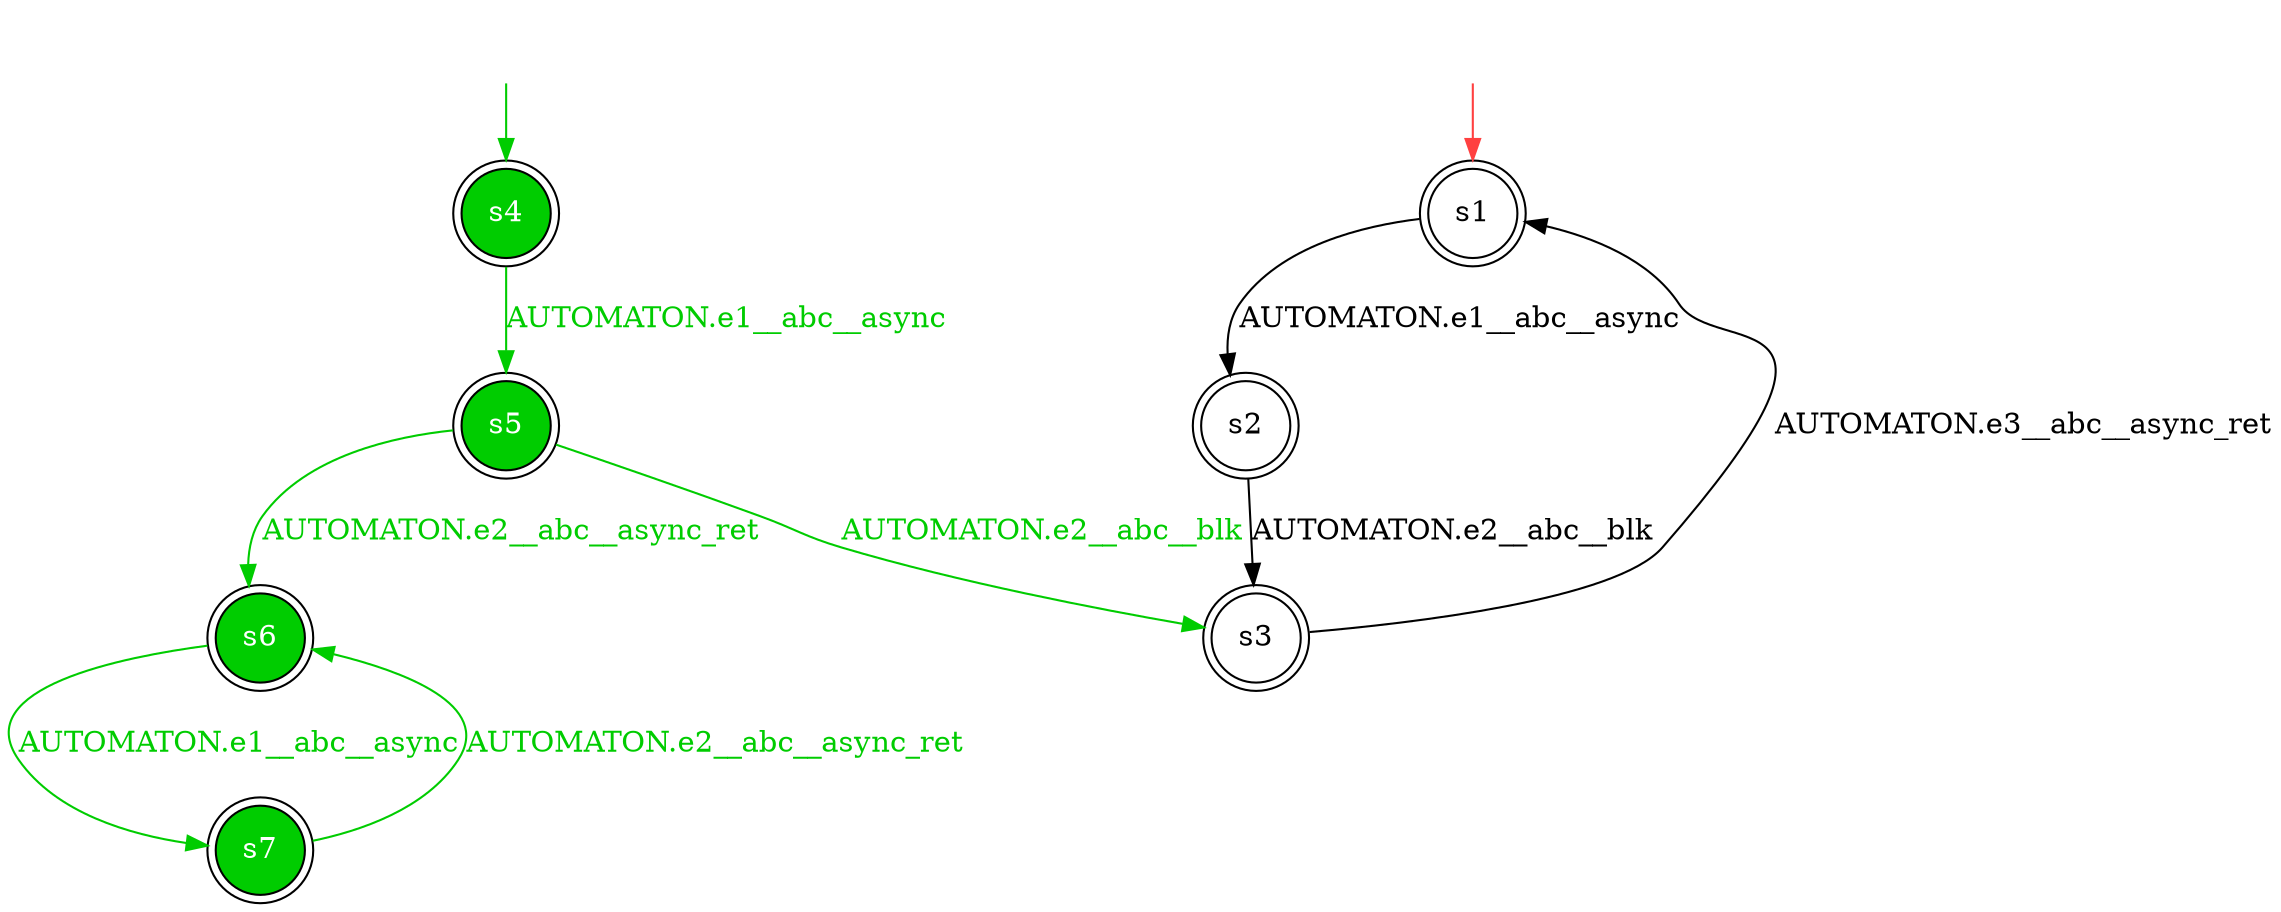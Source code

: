 digraph diffautomaton {
	1 [label=<s1> shape="doublecircle"];
	4 [label=<s4> shape="doublecircle" fillcolor="#00cc00" fontcolor="#ffffff" style="filled"];
	2 [label=<s2> shape="doublecircle"];
	3 [label=<s3> shape="doublecircle"];
	5 [label=<s5> shape="doublecircle" fillcolor="#00cc00" fontcolor="#ffffff" style="filled"];
	6 [label=<s6> shape="doublecircle" fillcolor="#00cc00" fontcolor="#ffffff" style="filled"];
	7 [label=<s7> shape="doublecircle" fillcolor="#00cc00" fontcolor="#ffffff" style="filled"];
	__init1 [label=<> shape="none"];
	__init1 -> 1 [color="#ff4040"];
	__init4 [label=<> shape="none"];
	__init4 -> 4 [color="#00cc00"];
	1 -> 2 [label=<<font color="#000000">AUTOMATON.e1__abc__async</font>> id="1-0-2"];
	4 -> 5 [label=<<font color="#00cc00">AUTOMATON.e1__abc__async</font>> color="#00cc00" id="4-0-5"];
	2 -> 3 [label=<<font color="#000000">AUTOMATON.e2__abc__blk</font>> id="2-0-3"];
	3 -> 1 [label=<<font color="#000000">AUTOMATON.e3__abc__async_ret</font>> id="3-0-1"];
	5 -> 3 [label=<<font color="#00cc00">AUTOMATON.e2__abc__blk</font>> color="#00cc00" id="5-0-3"];
	5 -> 6 [label=<<font color="#00cc00">AUTOMATON.e2__abc__async_ret</font>> color="#00cc00" id="5-1-6"];
	6 -> 7 [label=<<font color="#00cc00">AUTOMATON.e1__abc__async</font>> color="#00cc00" id="6-0-7"];
	7 -> 6 [label=<<font color="#00cc00">AUTOMATON.e2__abc__async_ret</font>> color="#00cc00" id="7-0-6"];
}
